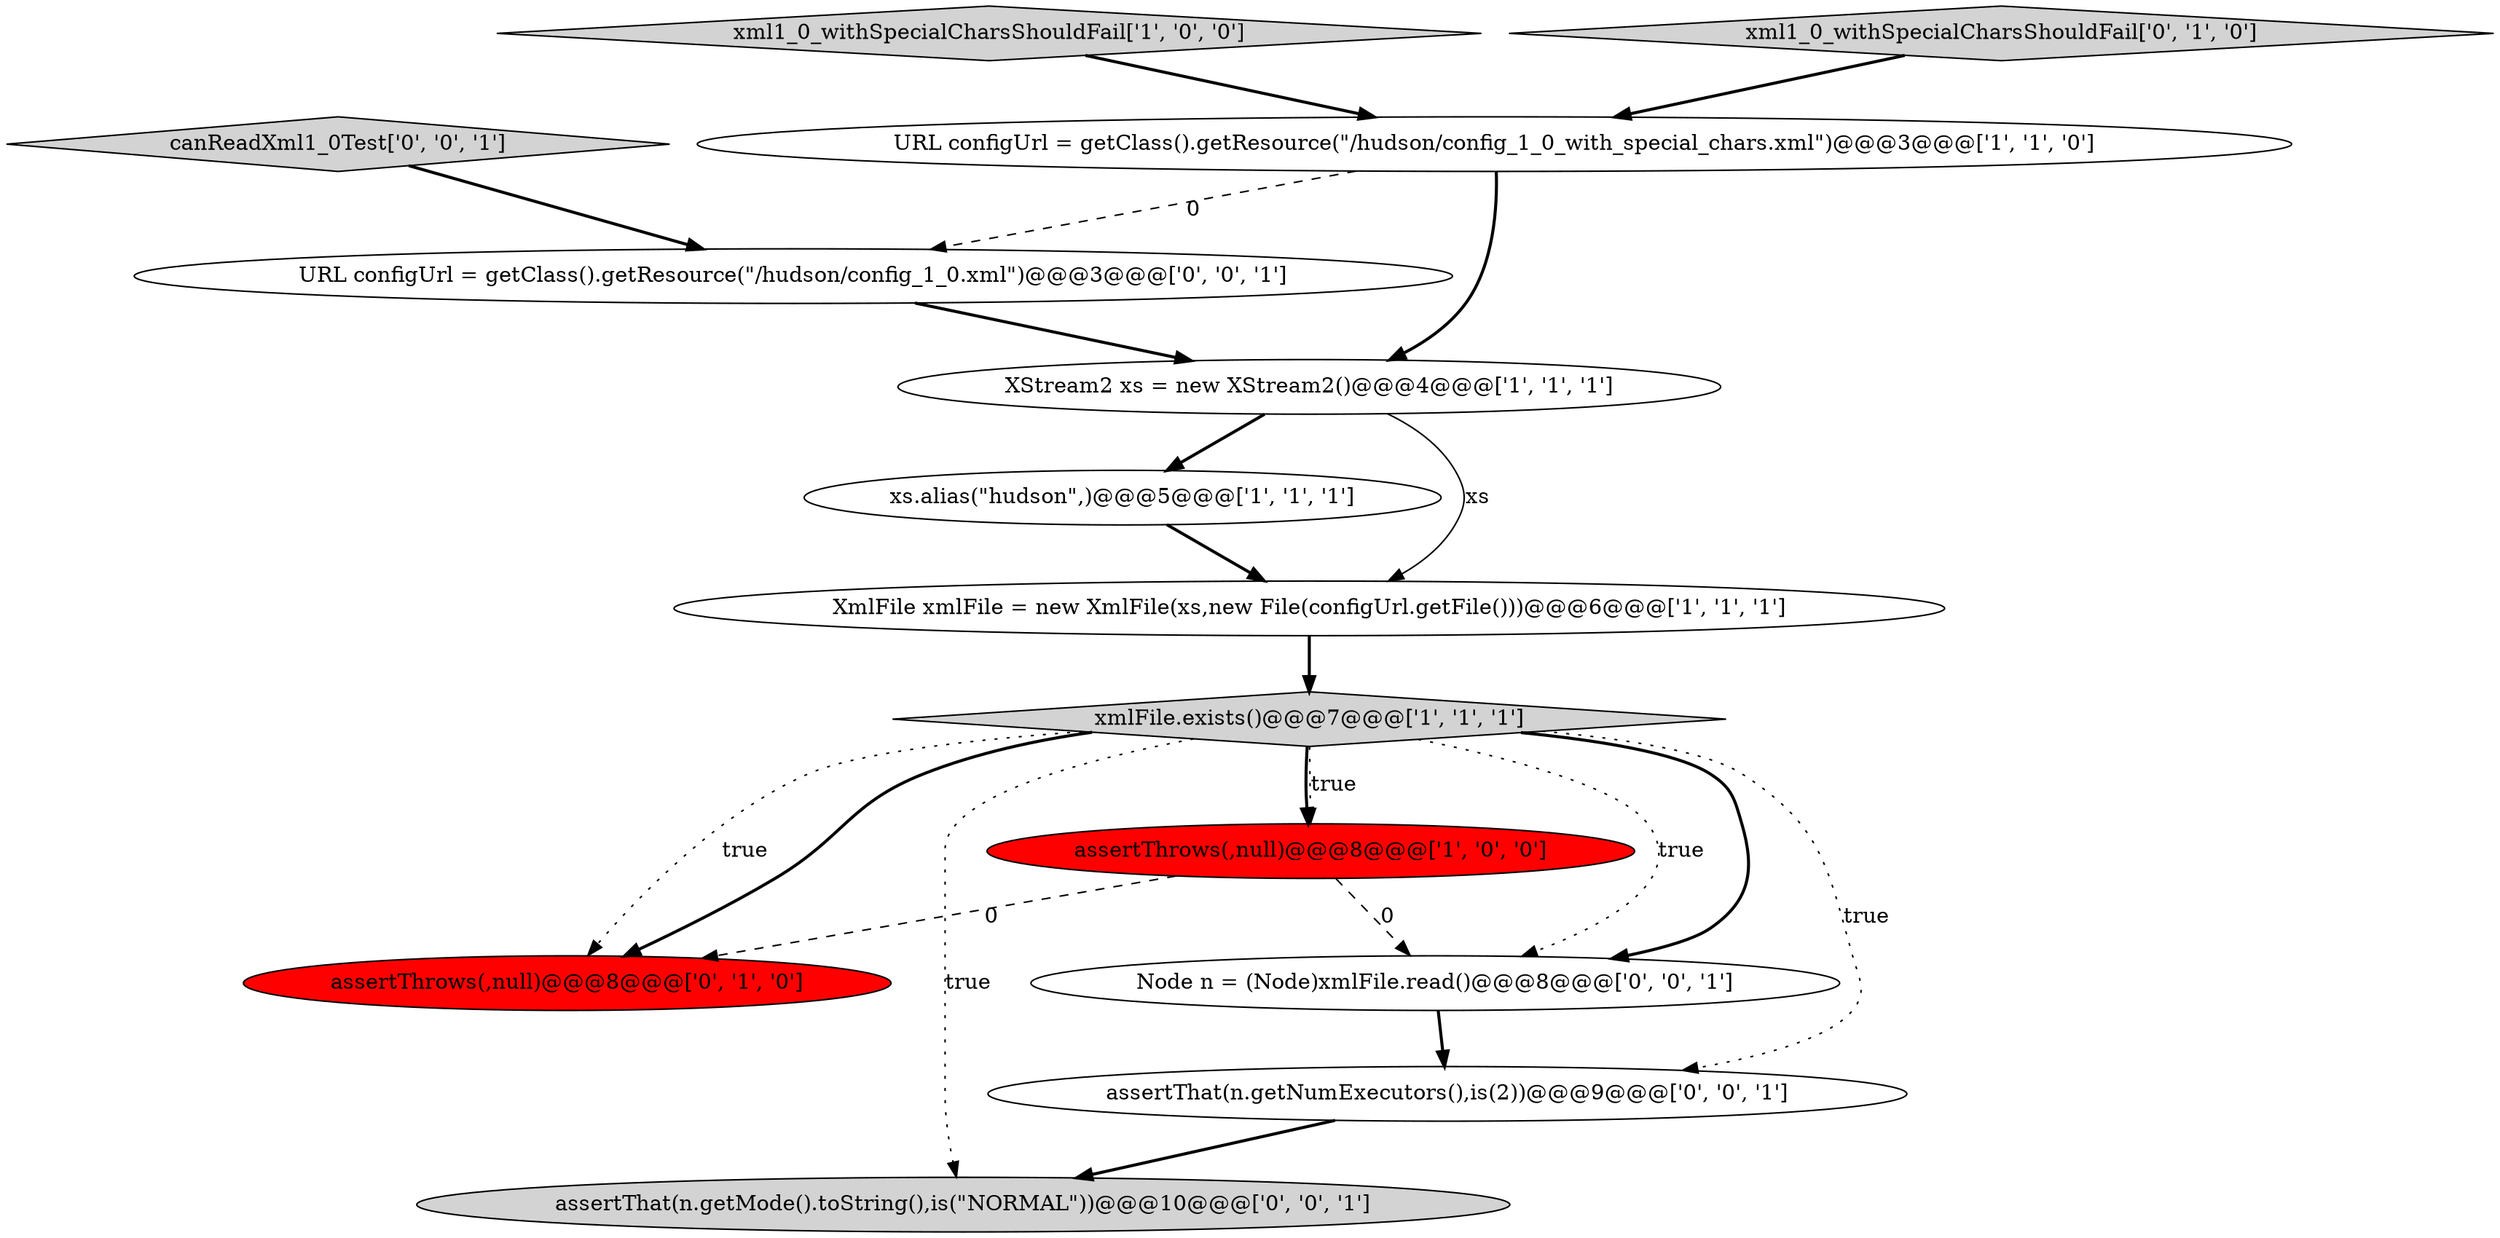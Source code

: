digraph {
10 [style = filled, label = "URL configUrl = getClass().getResource(\"/hudson/config_1_0.xml\")@@@3@@@['0', '0', '1']", fillcolor = white, shape = ellipse image = "AAA0AAABBB3BBB"];
2 [style = filled, label = "xmlFile.exists()@@@7@@@['1', '1', '1']", fillcolor = lightgray, shape = diamond image = "AAA0AAABBB1BBB"];
7 [style = filled, label = "assertThrows(,null)@@@8@@@['0', '1', '0']", fillcolor = red, shape = ellipse image = "AAA1AAABBB2BBB"];
9 [style = filled, label = "assertThat(n.getMode().toString(),is(\"NORMAL\"))@@@10@@@['0', '0', '1']", fillcolor = lightgray, shape = ellipse image = "AAA0AAABBB3BBB"];
12 [style = filled, label = "canReadXml1_0Test['0', '0', '1']", fillcolor = lightgray, shape = diamond image = "AAA0AAABBB3BBB"];
4 [style = filled, label = "xs.alias(\"hudson\",)@@@5@@@['1', '1', '1']", fillcolor = white, shape = ellipse image = "AAA0AAABBB1BBB"];
11 [style = filled, label = "assertThat(n.getNumExecutors(),is(2))@@@9@@@['0', '0', '1']", fillcolor = white, shape = ellipse image = "AAA0AAABBB3BBB"];
0 [style = filled, label = "XmlFile xmlFile = new XmlFile(xs,new File(configUrl.getFile()))@@@6@@@['1', '1', '1']", fillcolor = white, shape = ellipse image = "AAA0AAABBB1BBB"];
6 [style = filled, label = "XStream2 xs = new XStream2()@@@4@@@['1', '1', '1']", fillcolor = white, shape = ellipse image = "AAA0AAABBB1BBB"];
13 [style = filled, label = "Node n = (Node)xmlFile.read()@@@8@@@['0', '0', '1']", fillcolor = white, shape = ellipse image = "AAA0AAABBB3BBB"];
3 [style = filled, label = "xml1_0_withSpecialCharsShouldFail['1', '0', '0']", fillcolor = lightgray, shape = diamond image = "AAA0AAABBB1BBB"];
8 [style = filled, label = "xml1_0_withSpecialCharsShouldFail['0', '1', '0']", fillcolor = lightgray, shape = diamond image = "AAA0AAABBB2BBB"];
5 [style = filled, label = "URL configUrl = getClass().getResource(\"/hudson/config_1_0_with_special_chars.xml\")@@@3@@@['1', '1', '0']", fillcolor = white, shape = ellipse image = "AAA0AAABBB1BBB"];
1 [style = filled, label = "assertThrows(,null)@@@8@@@['1', '0', '0']", fillcolor = red, shape = ellipse image = "AAA1AAABBB1BBB"];
6->0 [style = solid, label="xs"];
2->1 [style = bold, label=""];
0->2 [style = bold, label=""];
11->9 [style = bold, label=""];
13->11 [style = bold, label=""];
10->6 [style = bold, label=""];
4->0 [style = bold, label=""];
2->13 [style = bold, label=""];
2->11 [style = dotted, label="true"];
1->13 [style = dashed, label="0"];
6->4 [style = bold, label=""];
3->5 [style = bold, label=""];
12->10 [style = bold, label=""];
2->9 [style = dotted, label="true"];
5->6 [style = bold, label=""];
8->5 [style = bold, label=""];
5->10 [style = dashed, label="0"];
2->1 [style = dotted, label="true"];
2->7 [style = dotted, label="true"];
2->7 [style = bold, label=""];
1->7 [style = dashed, label="0"];
2->13 [style = dotted, label="true"];
}
